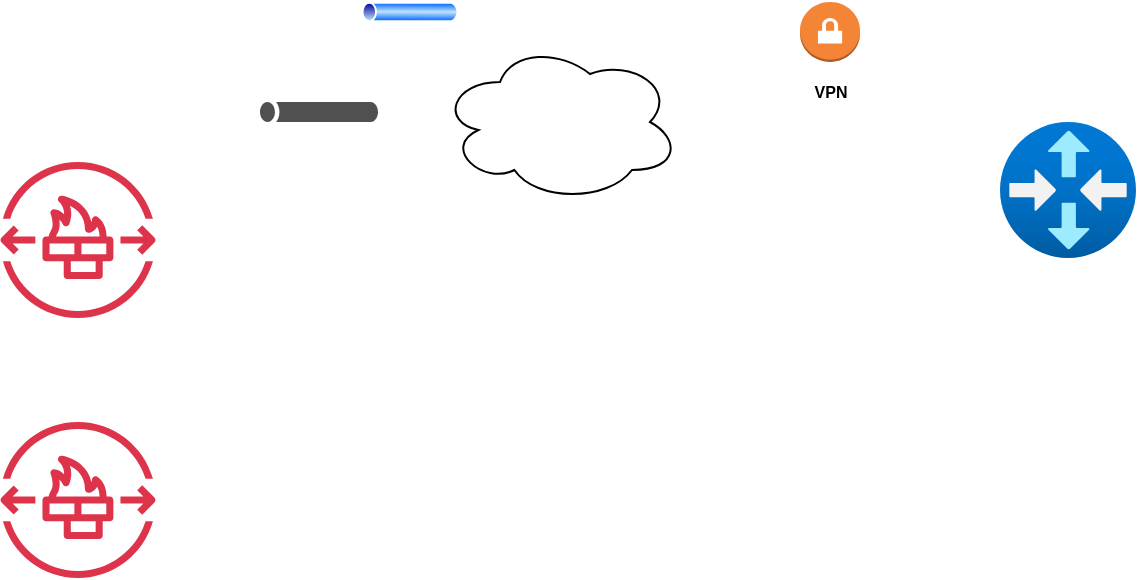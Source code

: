 <mxfile version="24.7.7">
  <diagram name="Page-1" id="Q_tjJmQo-i1wZge0qDu4">
    <mxGraphModel dx="1408" dy="752" grid="1" gridSize="10" guides="1" tooltips="1" connect="1" arrows="1" fold="1" page="1" pageScale="1" pageWidth="1100" pageHeight="850" math="0" shadow="0">
      <root>
        <mxCell id="0" />
        <mxCell id="1" parent="0" />
        <mxCell id="THgdiTu5fI94kbryNM1--1" value="" style="image;aspect=fixed;html=1;points=[];align=center;fontSize=12;image=img/lib/azure2/networking/Virtual_Router.svg;" vertex="1" parent="1">
          <mxGeometry x="670" y="110" width="68" height="68" as="geometry" />
        </mxCell>
        <mxCell id="THgdiTu5fI94kbryNM1--2" value="" style="sketch=0;outlineConnect=0;fontColor=#232F3E;gradientColor=none;fillColor=#DD344C;strokeColor=none;dashed=0;verticalLabelPosition=bottom;verticalAlign=top;align=center;html=1;fontSize=12;fontStyle=0;aspect=fixed;pointerEvents=1;shape=mxgraph.aws4.network_firewall_endpoints;" vertex="1" parent="1">
          <mxGeometry x="170" y="130" width="78" height="78" as="geometry" />
        </mxCell>
        <mxCell id="THgdiTu5fI94kbryNM1--3" value="" style="ellipse;shape=cloud;whiteSpace=wrap;html=1;" vertex="1" parent="1">
          <mxGeometry x="390" y="70" width="120" height="80" as="geometry" />
        </mxCell>
        <mxCell id="THgdiTu5fI94kbryNM1--5" value="" style="sketch=0;pointerEvents=1;shadow=0;dashed=0;html=1;strokeColor=none;fillColor=#505050;labelPosition=center;verticalLabelPosition=bottom;verticalAlign=top;outlineConnect=0;align=center;shape=mxgraph.office.servers.tunnel_straight;" vertex="1" parent="1">
          <mxGeometry x="300" y="100" width="59" height="10" as="geometry" />
        </mxCell>
        <mxCell id="THgdiTu5fI94kbryNM1--7" value="" style="image;aspect=fixed;perimeter=ellipsePerimeter;html=1;align=center;shadow=0;dashed=0;spacingTop=3;image=img/lib/active_directory/tunnel.svg;" vertex="1" parent="1">
          <mxGeometry x="350" y="50" width="50" height="10" as="geometry" />
        </mxCell>
        <mxCell id="THgdiTu5fI94kbryNM1--9" value="&lt;font style=&quot;font-size: 8px;&quot;&gt;VPN&lt;/font&gt;" style="outlineConnect=0;dashed=0;verticalLabelPosition=bottom;verticalAlign=top;align=center;html=1;shape=mxgraph.aws3.vpn_gateway;fillColor=#F58536;gradientColor=none;fontStyle=1" vertex="1" parent="1">
          <mxGeometry x="570" y="50" width="30" height="30" as="geometry" />
        </mxCell>
        <mxCell id="THgdiTu5fI94kbryNM1--10" value="" style="sketch=0;outlineConnect=0;fontColor=#232F3E;gradientColor=none;fillColor=#DD344C;strokeColor=none;dashed=0;verticalLabelPosition=bottom;verticalAlign=top;align=center;html=1;fontSize=12;fontStyle=0;aspect=fixed;pointerEvents=1;shape=mxgraph.aws4.network_firewall_endpoints;" vertex="1" parent="1">
          <mxGeometry x="170" y="260" width="78" height="78" as="geometry" />
        </mxCell>
      </root>
    </mxGraphModel>
  </diagram>
</mxfile>
